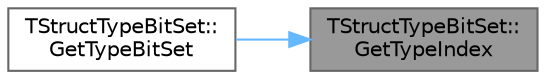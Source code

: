 digraph "TStructTypeBitSet::GetTypeIndex"
{
 // INTERACTIVE_SVG=YES
 // LATEX_PDF_SIZE
  bgcolor="transparent";
  edge [fontname=Helvetica,fontsize=10,labelfontname=Helvetica,labelfontsize=10];
  node [fontname=Helvetica,fontsize=10,shape=box,height=0.2,width=0.4];
  rankdir="RL";
  Node1 [id="Node000001",label="TStructTypeBitSet::\lGetTypeIndex",height=0.2,width=0.4,color="gray40", fillcolor="grey60", style="filled", fontcolor="black",tooltip="Gets the index of a struct type within the tracker, adding it if not already present."];
  Node1 -> Node2 [id="edge1_Node000001_Node000002",dir="back",color="steelblue1",style="solid",tooltip=" "];
  Node2 [id="Node000002",label="TStructTypeBitSet::\lGetTypeBitSet",height=0.2,width=0.4,color="grey40", fillcolor="white", style="filled",URL="$d0/d16/structTStructTypeBitSet.html#ad5462c98a644491ee616b6fc04850470",tooltip="Gets a bitset representing a single struct type."];
}
